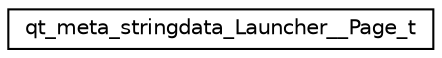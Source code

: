 digraph G
{
  edge [fontname="Helvetica",fontsize="10",labelfontname="Helvetica",labelfontsize="10"];
  node [fontname="Helvetica",fontsize="10",shape=record];
  rankdir="LR";
  Node1 [label="qt_meta_stringdata_Launcher__Page_t",height=0.2,width=0.4,color="black", fillcolor="white", style="filled",URL="$structqt__meta__stringdata___launcher_____page__t.html"];
}
